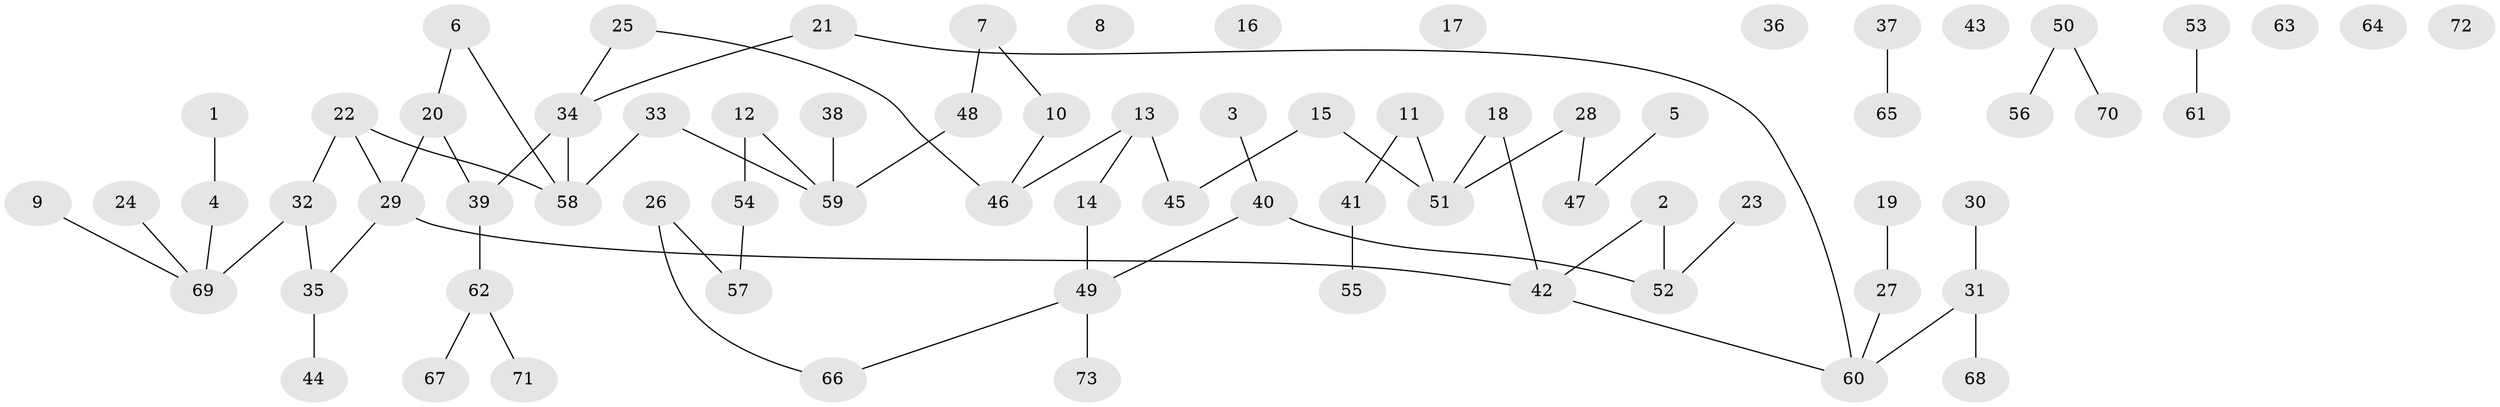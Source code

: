 // Generated by graph-tools (version 1.1) at 2025/33/03/09/25 02:33:58]
// undirected, 73 vertices, 69 edges
graph export_dot {
graph [start="1"]
  node [color=gray90,style=filled];
  1;
  2;
  3;
  4;
  5;
  6;
  7;
  8;
  9;
  10;
  11;
  12;
  13;
  14;
  15;
  16;
  17;
  18;
  19;
  20;
  21;
  22;
  23;
  24;
  25;
  26;
  27;
  28;
  29;
  30;
  31;
  32;
  33;
  34;
  35;
  36;
  37;
  38;
  39;
  40;
  41;
  42;
  43;
  44;
  45;
  46;
  47;
  48;
  49;
  50;
  51;
  52;
  53;
  54;
  55;
  56;
  57;
  58;
  59;
  60;
  61;
  62;
  63;
  64;
  65;
  66;
  67;
  68;
  69;
  70;
  71;
  72;
  73;
  1 -- 4;
  2 -- 42;
  2 -- 52;
  3 -- 40;
  4 -- 69;
  5 -- 47;
  6 -- 20;
  6 -- 58;
  7 -- 10;
  7 -- 48;
  9 -- 69;
  10 -- 46;
  11 -- 41;
  11 -- 51;
  12 -- 54;
  12 -- 59;
  13 -- 14;
  13 -- 45;
  13 -- 46;
  14 -- 49;
  15 -- 45;
  15 -- 51;
  18 -- 42;
  18 -- 51;
  19 -- 27;
  20 -- 29;
  20 -- 39;
  21 -- 34;
  21 -- 60;
  22 -- 29;
  22 -- 32;
  22 -- 58;
  23 -- 52;
  24 -- 69;
  25 -- 34;
  25 -- 46;
  26 -- 57;
  26 -- 66;
  27 -- 60;
  28 -- 47;
  28 -- 51;
  29 -- 35;
  29 -- 42;
  30 -- 31;
  31 -- 60;
  31 -- 68;
  32 -- 35;
  32 -- 69;
  33 -- 58;
  33 -- 59;
  34 -- 39;
  34 -- 58;
  35 -- 44;
  37 -- 65;
  38 -- 59;
  39 -- 62;
  40 -- 49;
  40 -- 52;
  41 -- 55;
  42 -- 60;
  48 -- 59;
  49 -- 66;
  49 -- 73;
  50 -- 56;
  50 -- 70;
  53 -- 61;
  54 -- 57;
  62 -- 67;
  62 -- 71;
}
